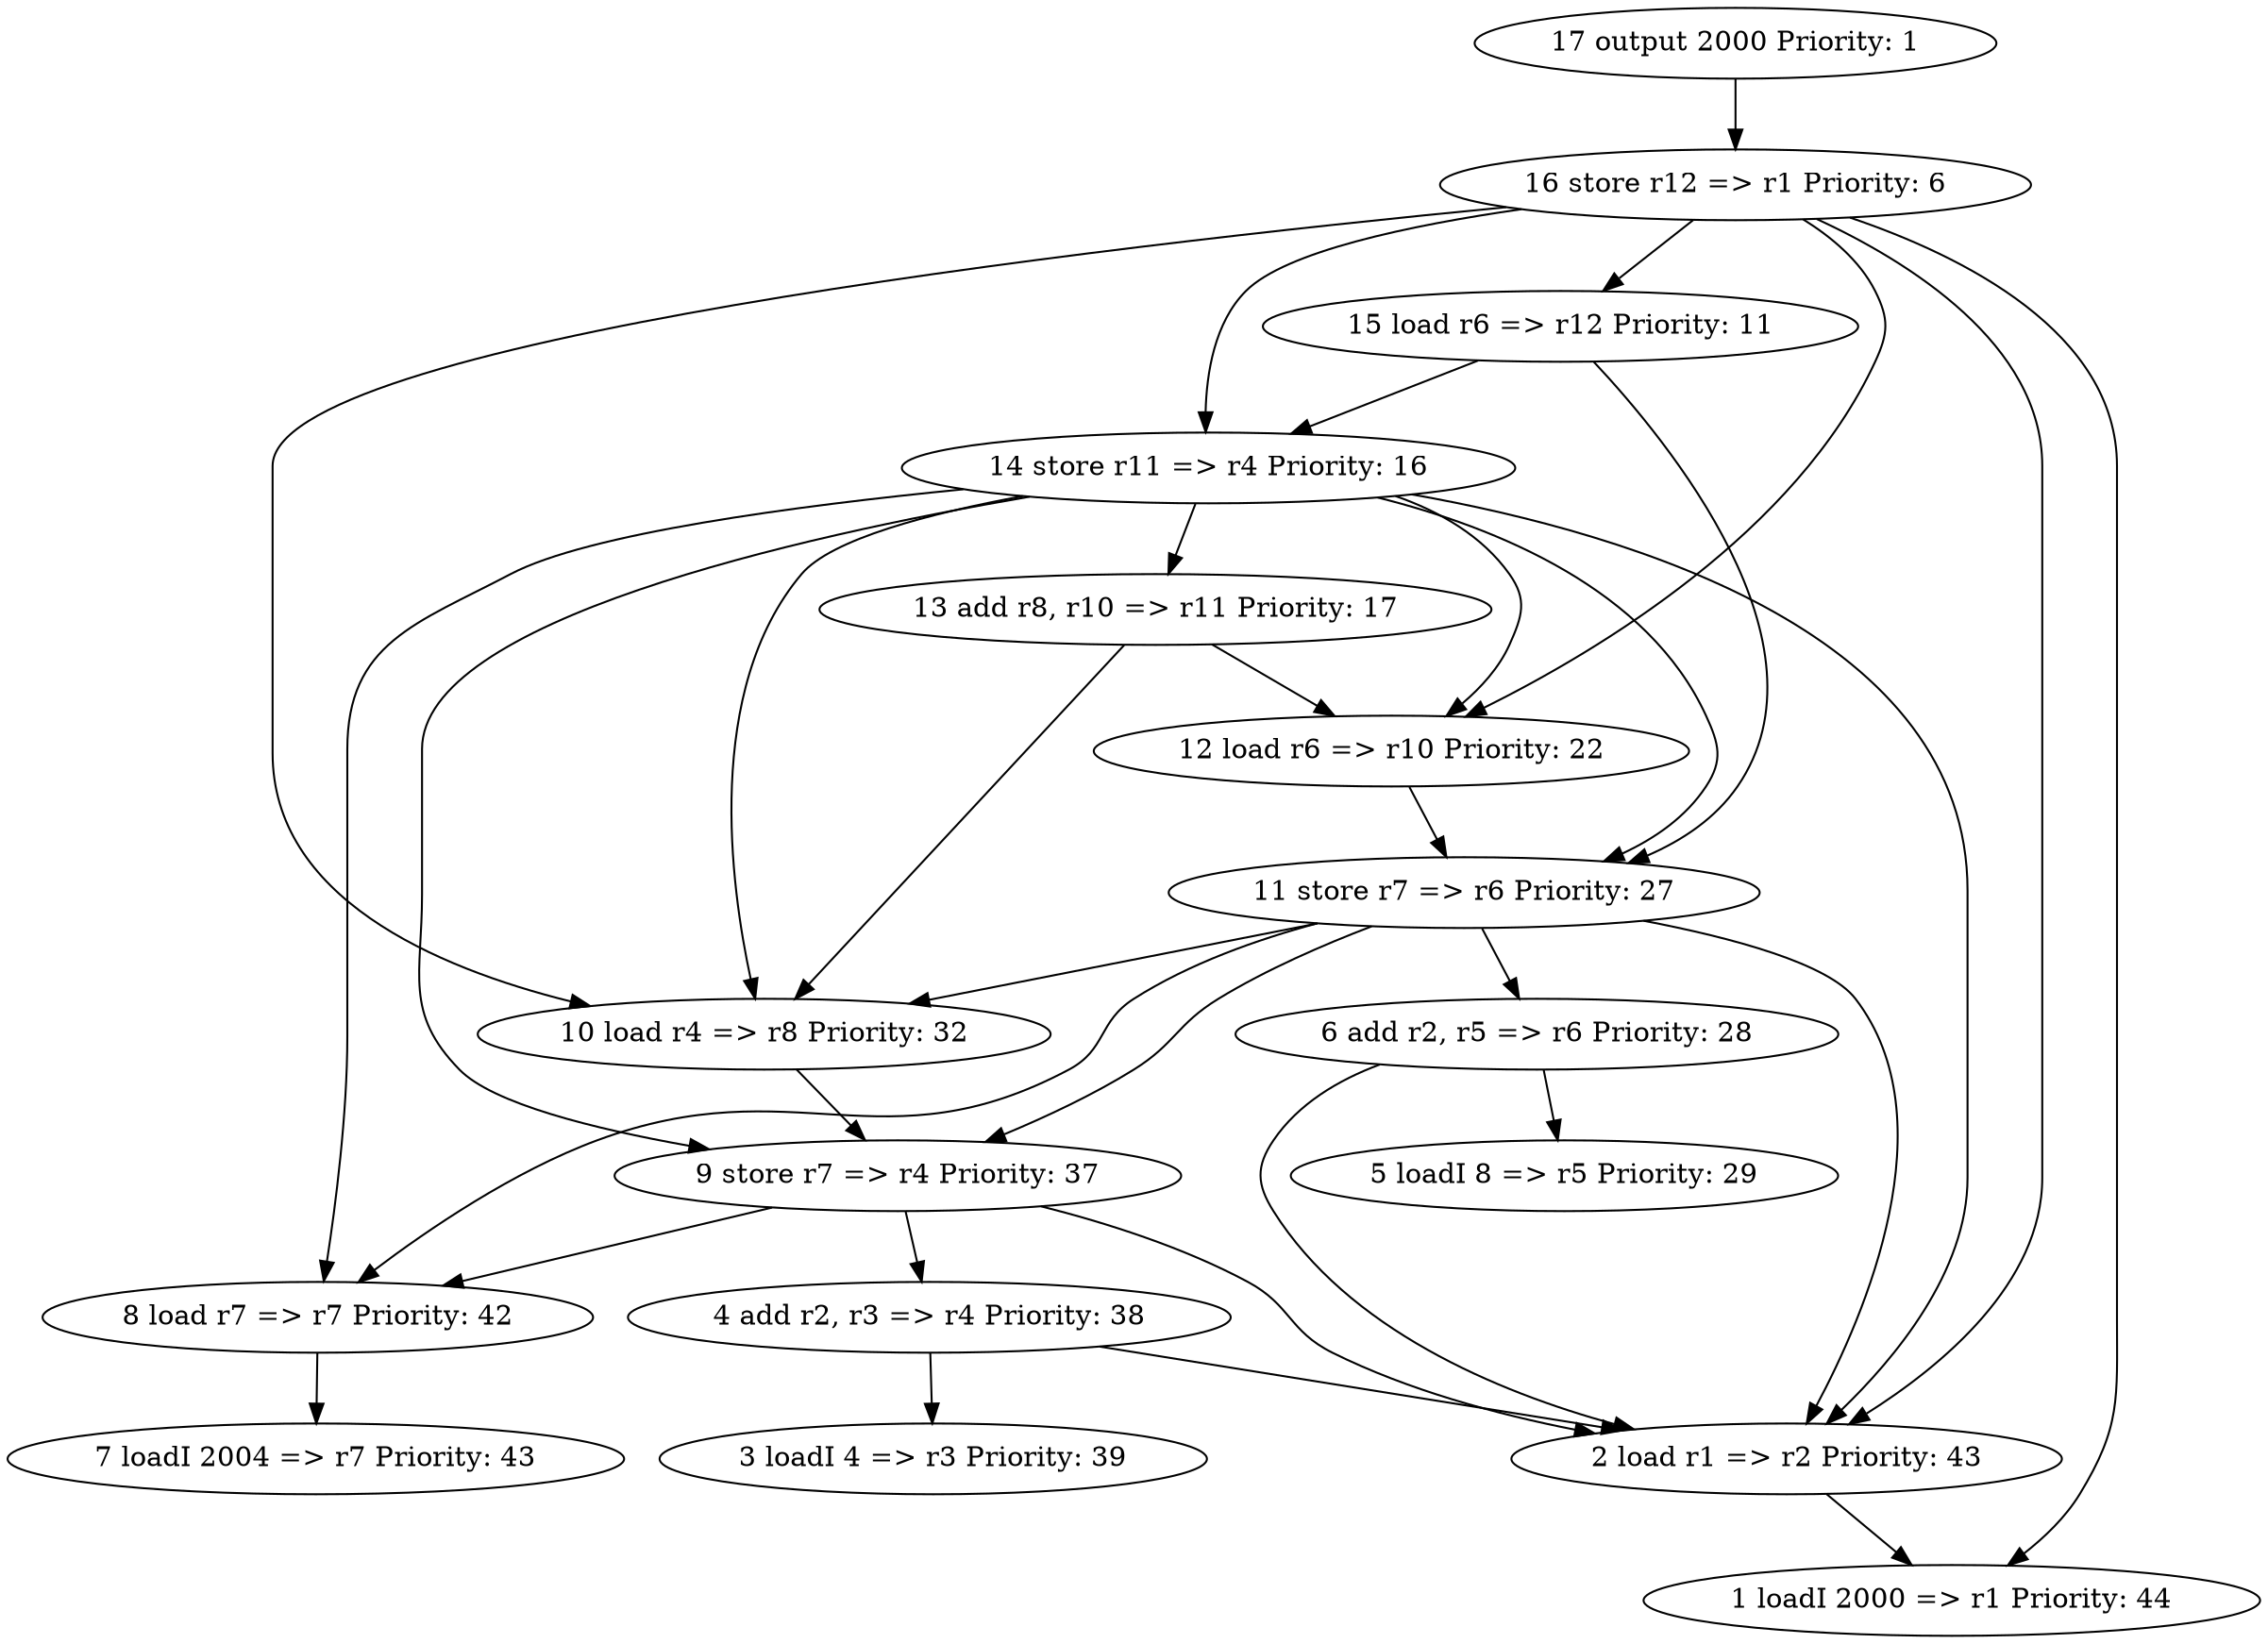 digraph g {
    7 [label="7 loadI 2004 => r7 Priority: 43"];
    3 [label="3 loadI 4 => r3 Priority: 39"];
    16 [label="16 store r12 => r1 Priority: 6"];
    10 [label="10 load r4 => r8 Priority: 32"];
    14 [label="14 store r11 => r4 Priority: 16"];
    8 [label="8 load r7 => r7 Priority: 42"];
    11 [label="11 store r7 => r6 Priority: 27"];
    15 [label="15 load r6 => r12 Priority: 11"];
    1 [label="1 loadI 2000 => r1 Priority: 44"];
    2 [label="2 load r1 => r2 Priority: 43"];
    4 [label="4 add r2, r3 => r4 Priority: 38"];
    17 [label="17 output 2000 Priority: 1"];
    12 [label="12 load r6 => r10 Priority: 22"];
    13 [label="13 add r8, r10 => r11 Priority: 17"];
    6 [label="6 add r2, r5 => r6 Priority: 28"];
    5 [label="5 loadI 8 => r5 Priority: 29"];
    9 [label="9 store r7 => r4 Priority: 37"];
    16->15;
    16->2;
    16->14;
    16->10;
    16->12;
    16->1;
    10->9;
    14->9;
    14->2;
    14->8;
    14->11;
    14->10;
    14->13;
    14->12;
    8->7;
    11->10;
    11->6;
    11->8;
    11->9;
    11->2;
    15->14;
    15->11;
    2->1;
    4->2;
    4->3;
    17->16;
    12->11;
    13->10;
    13->12;
    6->2;
    6->5;
    9->2;
    9->4;
    9->8;
}
